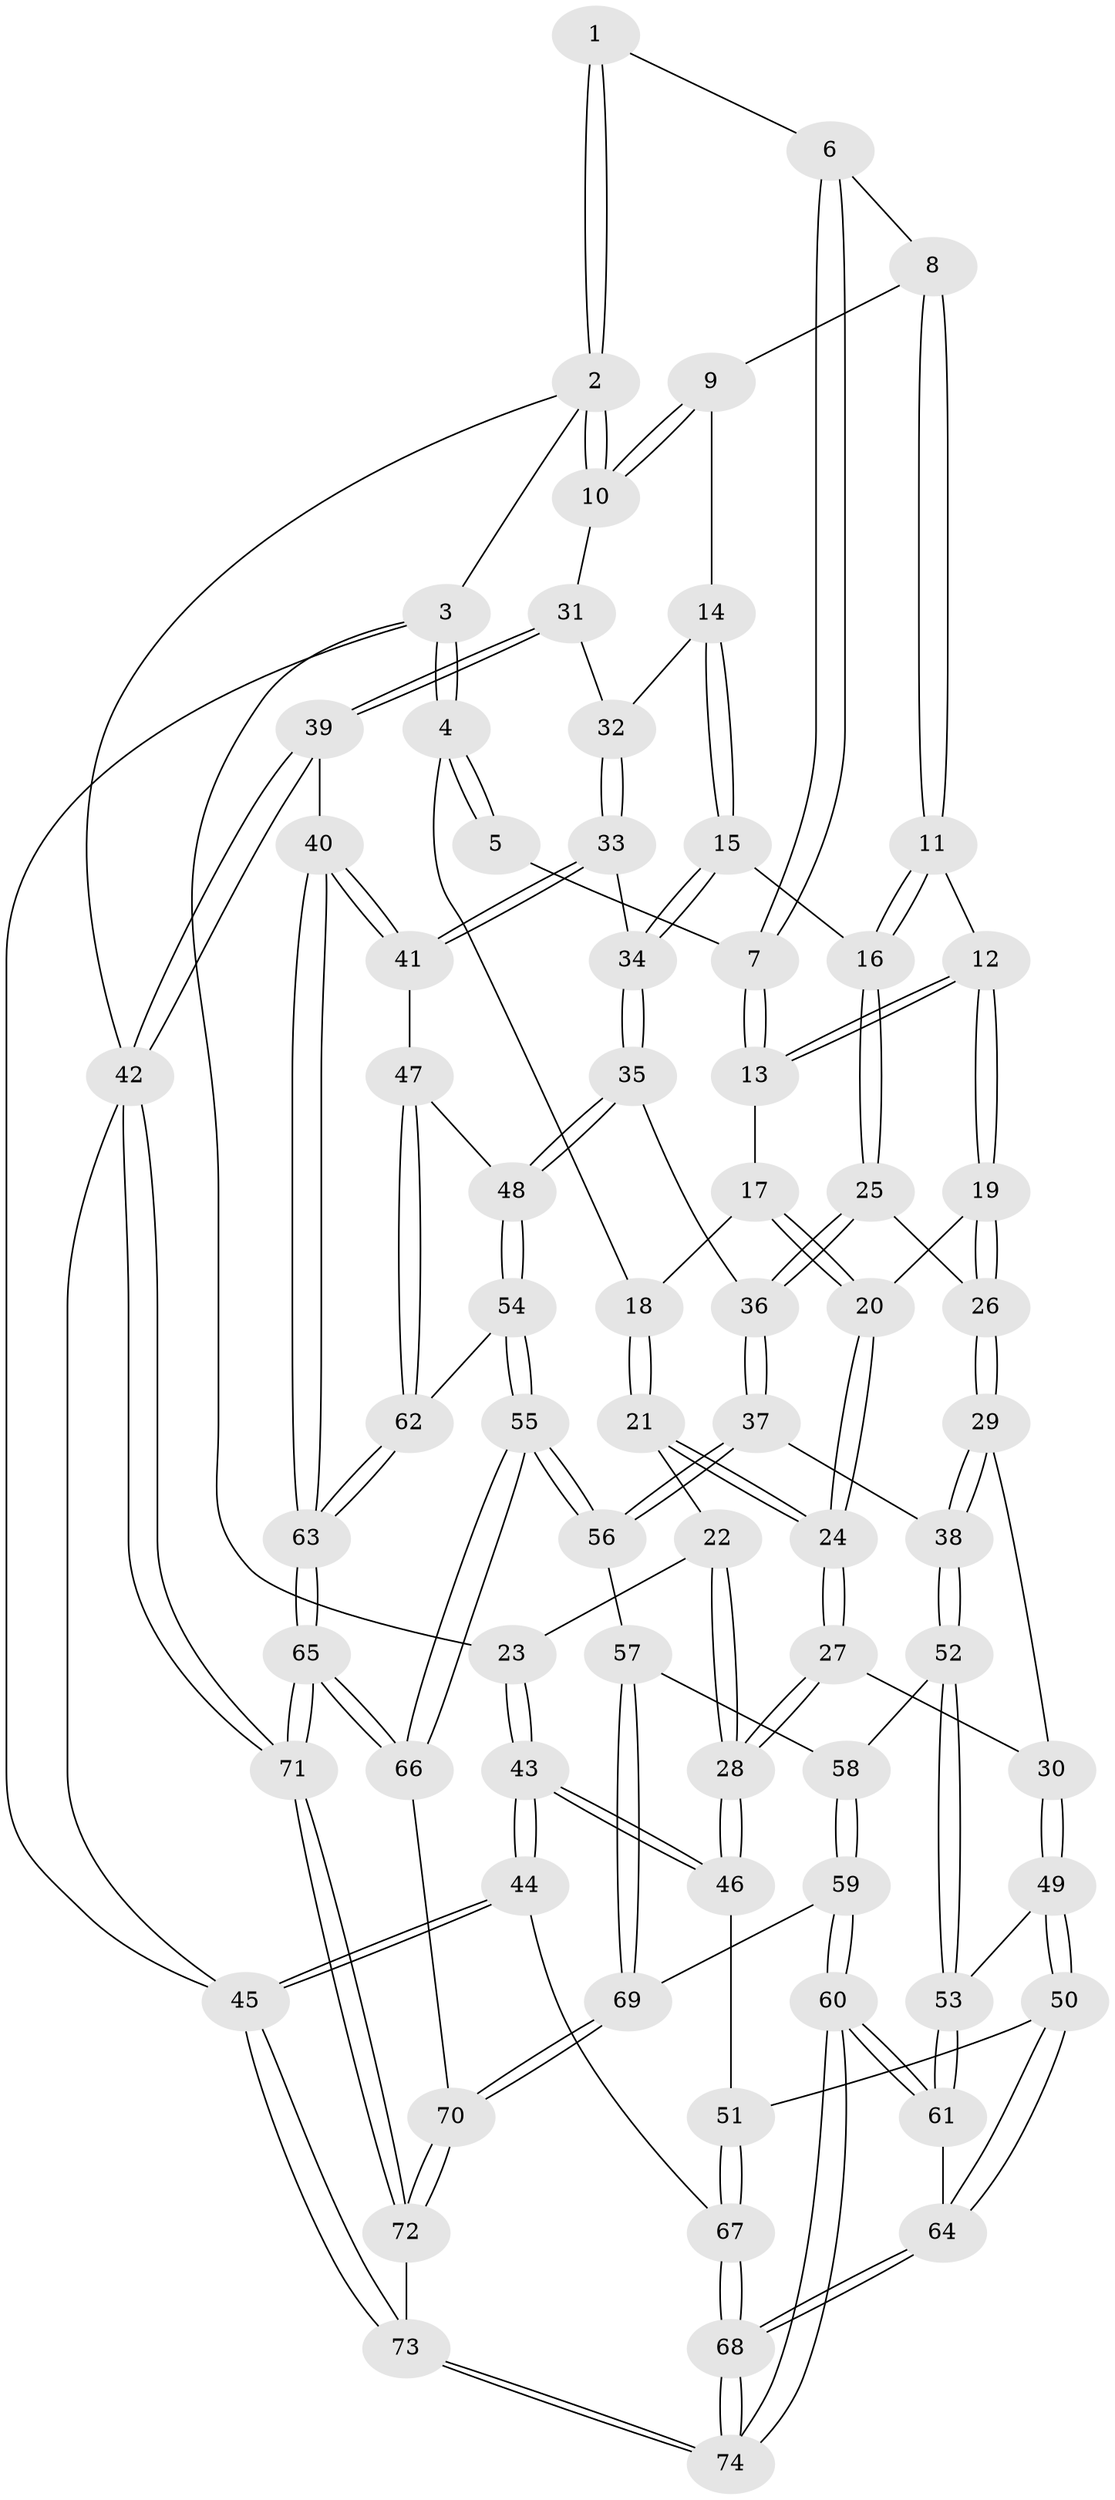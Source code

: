// Generated by graph-tools (version 1.1) at 2025/38/03/09/25 02:38:27]
// undirected, 74 vertices, 182 edges
graph export_dot {
graph [start="1"]
  node [color=gray90,style=filled];
  1 [pos="+0.609127210118984+0"];
  2 [pos="+1+0"];
  3 [pos="+0+0"];
  4 [pos="+0.01702527337999565+0"];
  5 [pos="+0.33115934711899886+0"];
  6 [pos="+0.6220945044022812+0.05748064044824895"];
  7 [pos="+0.4700346393807466+0.14033148137008852"];
  8 [pos="+0.6343479055999676+0.07807787740852223"];
  9 [pos="+0.7406765154267622+0.13469249756831594"];
  10 [pos="+1+0"];
  11 [pos="+0.5920887267853426+0.24147050883311846"];
  12 [pos="+0.48268704117943223+0.22451615879320658"];
  13 [pos="+0.4574498598668392+0.19789332865502066"];
  14 [pos="+0.695684366787072+0.30763070340369325"];
  15 [pos="+0.6830089559249699+0.3156471483917528"];
  16 [pos="+0.6673023405245495+0.3153736190154723"];
  17 [pos="+0.42435444487264495+0.2019128538366098"];
  18 [pos="+0.2715395803341598+0.17990567652965875"];
  19 [pos="+0.4625436339745717+0.35108467651712016"];
  20 [pos="+0.3684728401230948+0.31869813128711555"];
  21 [pos="+0.25694483518802885+0.29785671404241426"];
  22 [pos="+0.17096869517130814+0.3094720293792768"];
  23 [pos="+0+0.2713734793231785"];
  24 [pos="+0.27971906625864906+0.3417328202472147"];
  25 [pos="+0.5802582970315499+0.39822037781432135"];
  26 [pos="+0.47728245365798094+0.399419388838416"];
  27 [pos="+0.2863660999120426+0.4844873726392653"];
  28 [pos="+0.13647062072941793+0.5457296381488297"];
  29 [pos="+0.3951518608268186+0.5008117695299453"];
  30 [pos="+0.3404636472693782+0.5029969633478192"];
  31 [pos="+1+0"];
  32 [pos="+0.9222264592249575+0.29096482334447393"];
  33 [pos="+0.8488480382215687+0.5129252882778577"];
  34 [pos="+0.7671856304641012+0.5067295648006612"];
  35 [pos="+0.6494341144180938+0.5858544876152607"];
  36 [pos="+0.6273270400873463+0.5838615685186292"];
  37 [pos="+0.5578053301402313+0.6133319900080977"];
  38 [pos="+0.5227200651678392+0.6116780380107336"];
  39 [pos="+1+0.655272505908876"];
  40 [pos="+1+0.646208798988086"];
  41 [pos="+0.9591595133741847+0.6243960783340352"];
  42 [pos="+1+1"];
  43 [pos="+0+0.568093337206183"];
  44 [pos="+0+0.8641662568399159"];
  45 [pos="+0+1"];
  46 [pos="+0.059175595571464304+0.5849721286378394"];
  47 [pos="+0.9577684941030475+0.6251614806810146"];
  48 [pos="+0.7074898658060281+0.6739619902483303"];
  49 [pos="+0.34233986144450795+0.6669432959136582"];
  50 [pos="+0.20460852468815025+0.7362889623860214"];
  51 [pos="+0.18603915123719894+0.7278455281310974"];
  52 [pos="+0.48811638500185234+0.6551302899260176"];
  53 [pos="+0.41193715065175723+0.7221051453802929"];
  54 [pos="+0.7249474065508524+0.7617003089824295"];
  55 [pos="+0.659364990446166+0.8161901176032677"];
  56 [pos="+0.5915148284598962+0.8009449016144273"];
  57 [pos="+0.5810645206510427+0.806211695482971"];
  58 [pos="+0.5052866376154597+0.741215849659338"];
  59 [pos="+0.45661350606219014+0.8370503076356162"];
  60 [pos="+0.39578367204226694+0.8442574003510243"];
  61 [pos="+0.39448985395672814+0.8414820189947305"];
  62 [pos="+0.7747660902710413+0.774771710225736"];
  63 [pos="+0.8427962285366114+0.8685454329631492"];
  64 [pos="+0.2161049166123405+0.748187197062057"];
  65 [pos="+0.8579766444645971+0.9951584221135373"];
  66 [pos="+0.6795738460632461+0.9024672628635503"];
  67 [pos="+0.12008488360231413+0.8856008790965407"];
  68 [pos="+0.24022098872999925+1"];
  69 [pos="+0.5356166969442382+0.8364486218418603"];
  70 [pos="+0.5780133710706719+0.9936874954652695"];
  71 [pos="+1+1"];
  72 [pos="+0.4936014440379083+1"];
  73 [pos="+0.31631928031756024+1"];
  74 [pos="+0.3143200049002097+1"];
  1 -- 2;
  1 -- 2;
  1 -- 6;
  2 -- 3;
  2 -- 10;
  2 -- 10;
  2 -- 42;
  3 -- 4;
  3 -- 4;
  3 -- 23;
  3 -- 45;
  4 -- 5;
  4 -- 5;
  4 -- 18;
  5 -- 7;
  6 -- 7;
  6 -- 7;
  6 -- 8;
  7 -- 13;
  7 -- 13;
  8 -- 9;
  8 -- 11;
  8 -- 11;
  9 -- 10;
  9 -- 10;
  9 -- 14;
  10 -- 31;
  11 -- 12;
  11 -- 16;
  11 -- 16;
  12 -- 13;
  12 -- 13;
  12 -- 19;
  12 -- 19;
  13 -- 17;
  14 -- 15;
  14 -- 15;
  14 -- 32;
  15 -- 16;
  15 -- 34;
  15 -- 34;
  16 -- 25;
  16 -- 25;
  17 -- 18;
  17 -- 20;
  17 -- 20;
  18 -- 21;
  18 -- 21;
  19 -- 20;
  19 -- 26;
  19 -- 26;
  20 -- 24;
  20 -- 24;
  21 -- 22;
  21 -- 24;
  21 -- 24;
  22 -- 23;
  22 -- 28;
  22 -- 28;
  23 -- 43;
  23 -- 43;
  24 -- 27;
  24 -- 27;
  25 -- 26;
  25 -- 36;
  25 -- 36;
  26 -- 29;
  26 -- 29;
  27 -- 28;
  27 -- 28;
  27 -- 30;
  28 -- 46;
  28 -- 46;
  29 -- 30;
  29 -- 38;
  29 -- 38;
  30 -- 49;
  30 -- 49;
  31 -- 32;
  31 -- 39;
  31 -- 39;
  32 -- 33;
  32 -- 33;
  33 -- 34;
  33 -- 41;
  33 -- 41;
  34 -- 35;
  34 -- 35;
  35 -- 36;
  35 -- 48;
  35 -- 48;
  36 -- 37;
  36 -- 37;
  37 -- 38;
  37 -- 56;
  37 -- 56;
  38 -- 52;
  38 -- 52;
  39 -- 40;
  39 -- 42;
  39 -- 42;
  40 -- 41;
  40 -- 41;
  40 -- 63;
  40 -- 63;
  41 -- 47;
  42 -- 71;
  42 -- 71;
  42 -- 45;
  43 -- 44;
  43 -- 44;
  43 -- 46;
  43 -- 46;
  44 -- 45;
  44 -- 45;
  44 -- 67;
  45 -- 73;
  45 -- 73;
  46 -- 51;
  47 -- 48;
  47 -- 62;
  47 -- 62;
  48 -- 54;
  48 -- 54;
  49 -- 50;
  49 -- 50;
  49 -- 53;
  50 -- 51;
  50 -- 64;
  50 -- 64;
  51 -- 67;
  51 -- 67;
  52 -- 53;
  52 -- 53;
  52 -- 58;
  53 -- 61;
  53 -- 61;
  54 -- 55;
  54 -- 55;
  54 -- 62;
  55 -- 56;
  55 -- 56;
  55 -- 66;
  55 -- 66;
  56 -- 57;
  57 -- 58;
  57 -- 69;
  57 -- 69;
  58 -- 59;
  58 -- 59;
  59 -- 60;
  59 -- 60;
  59 -- 69;
  60 -- 61;
  60 -- 61;
  60 -- 74;
  60 -- 74;
  61 -- 64;
  62 -- 63;
  62 -- 63;
  63 -- 65;
  63 -- 65;
  64 -- 68;
  64 -- 68;
  65 -- 66;
  65 -- 66;
  65 -- 71;
  65 -- 71;
  66 -- 70;
  67 -- 68;
  67 -- 68;
  68 -- 74;
  68 -- 74;
  69 -- 70;
  69 -- 70;
  70 -- 72;
  70 -- 72;
  71 -- 72;
  71 -- 72;
  72 -- 73;
  73 -- 74;
  73 -- 74;
}
